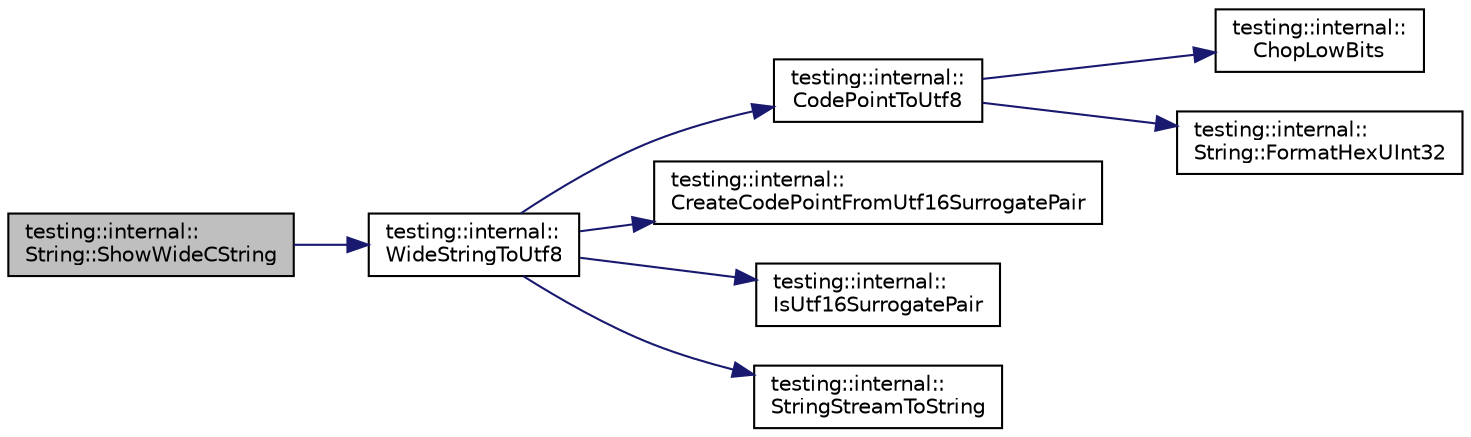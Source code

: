 digraph "testing::internal::String::ShowWideCString"
{
 // LATEX_PDF_SIZE
  bgcolor="transparent";
  edge [fontname="Helvetica",fontsize="10",labelfontname="Helvetica",labelfontsize="10"];
  node [fontname="Helvetica",fontsize="10",shape=record];
  rankdir="LR";
  Node1 [label="testing::internal::\lString::ShowWideCString",height=0.2,width=0.4,color="black", fillcolor="grey75", style="filled", fontcolor="black",tooltip=" "];
  Node1 -> Node2 [color="midnightblue",fontsize="10",style="solid",fontname="Helvetica"];
  Node2 [label="testing::internal::\lWideStringToUtf8",height=0.2,width=0.4,color="black",URL="$namespacetesting_1_1internal.html#a05b8c86ff38243f34d8f839a0eadefb1",tooltip=" "];
  Node2 -> Node3 [color="midnightblue",fontsize="10",style="solid",fontname="Helvetica"];
  Node3 [label="testing::internal::\lCodePointToUtf8",height=0.2,width=0.4,color="black",URL="$namespacetesting_1_1internal.html#ad167126ddcf04ef8d8784b2a7ed2fe04",tooltip=" "];
  Node3 -> Node4 [color="midnightblue",fontsize="10",style="solid",fontname="Helvetica"];
  Node4 [label="testing::internal::\lChopLowBits",height=0.2,width=0.4,color="black",URL="$namespacetesting_1_1internal.html#affc24de4ea3502e1ca01a2ef3347b8a5",tooltip=" "];
  Node3 -> Node5 [color="midnightblue",fontsize="10",style="solid",fontname="Helvetica"];
  Node5 [label="testing::internal::\lString::FormatHexUInt32",height=0.2,width=0.4,color="black",URL="$classtesting_1_1internal_1_1String.html#a5e1ab9d4d03b4218e761459a099a8286",tooltip=" "];
  Node2 -> Node6 [color="midnightblue",fontsize="10",style="solid",fontname="Helvetica"];
  Node6 [label="testing::internal::\lCreateCodePointFromUtf16SurrogatePair",height=0.2,width=0.4,color="black",URL="$namespacetesting_1_1internal.html#a67fa84bf2b2ff208b29a49d635d41332",tooltip=" "];
  Node2 -> Node7 [color="midnightblue",fontsize="10",style="solid",fontname="Helvetica"];
  Node7 [label="testing::internal::\lIsUtf16SurrogatePair",height=0.2,width=0.4,color="black",URL="$namespacetesting_1_1internal.html#a681895f8cc32286211be9889da107394",tooltip=" "];
  Node2 -> Node8 [color="midnightblue",fontsize="10",style="solid",fontname="Helvetica"];
  Node8 [label="testing::internal::\lStringStreamToString",height=0.2,width=0.4,color="black",URL="$namespacetesting_1_1internal.html#ac0a2b7f69fc829d80a39e925b6417e39",tooltip=" "];
}
